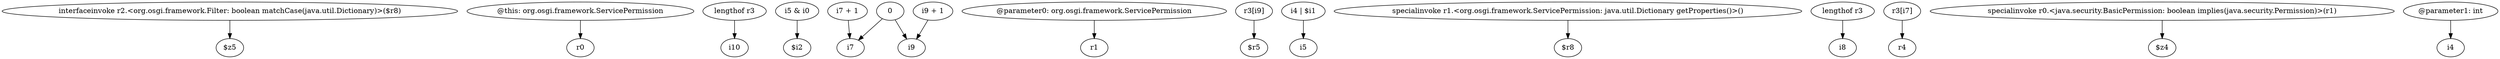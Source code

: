 digraph g {
0[label="interfaceinvoke r2.<org.osgi.framework.Filter: boolean matchCase(java.util.Dictionary)>($r8)"]
1[label="$z5"]
0->1[label=""]
2[label="@this: org.osgi.framework.ServicePermission"]
3[label="r0"]
2->3[label=""]
4[label="lengthof r3"]
5[label="i10"]
4->5[label=""]
6[label="i5 & i0"]
7[label="$i2"]
6->7[label=""]
8[label="i7 + 1"]
9[label="i7"]
8->9[label=""]
10[label="@parameter0: org.osgi.framework.ServicePermission"]
11[label="r1"]
10->11[label=""]
12[label="r3[i9]"]
13[label="$r5"]
12->13[label=""]
14[label="i4 | $i1"]
15[label="i5"]
14->15[label=""]
16[label="specialinvoke r1.<org.osgi.framework.ServicePermission: java.util.Dictionary getProperties()>()"]
17[label="$r8"]
16->17[label=""]
18[label="lengthof r3"]
19[label="i8"]
18->19[label=""]
20[label="r3[i7]"]
21[label="r4"]
20->21[label=""]
22[label="0"]
22->9[label=""]
23[label="i9"]
22->23[label=""]
24[label="specialinvoke r0.<java.security.BasicPermission: boolean implies(java.security.Permission)>(r1)"]
25[label="$z4"]
24->25[label=""]
26[label="@parameter1: int"]
27[label="i4"]
26->27[label=""]
28[label="i9 + 1"]
28->23[label=""]
}